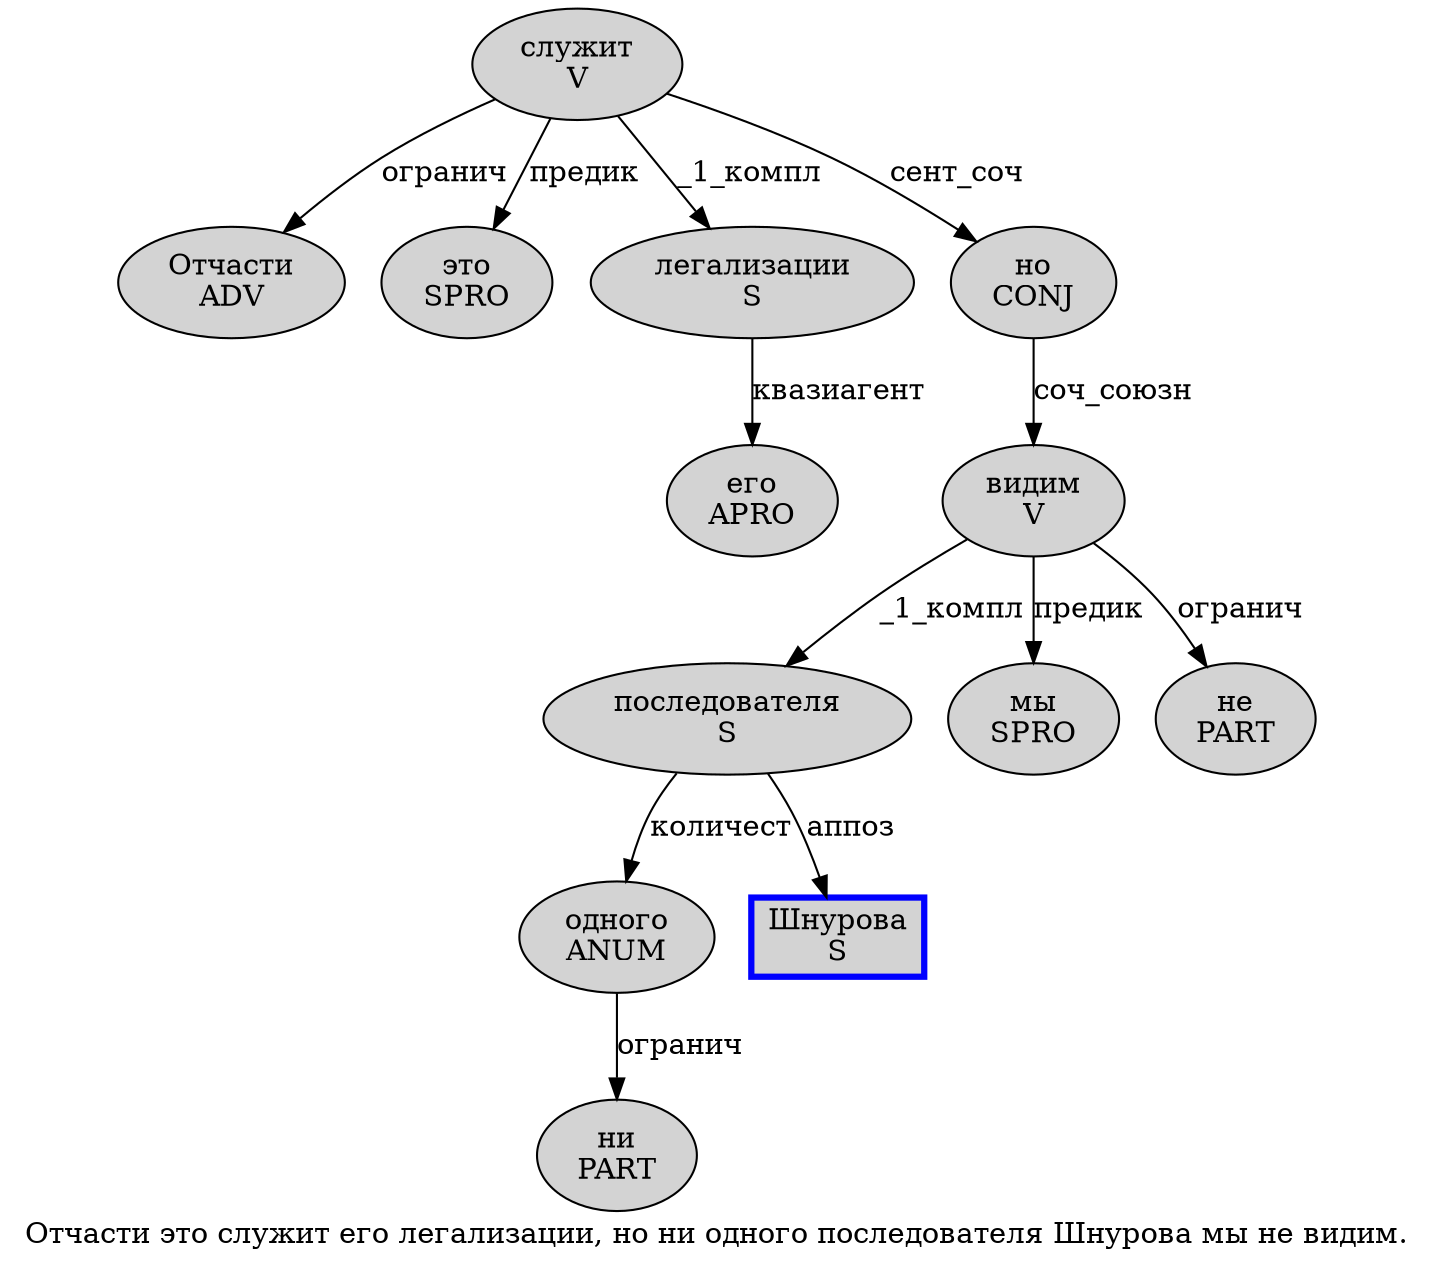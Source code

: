 digraph SENTENCE_284 {
	graph [label="Отчасти это служит его легализации, но ни одного последователя Шнурова мы не видим."]
	node [style=filled]
		0 [label="Отчасти
ADV" color="" fillcolor=lightgray penwidth=1 shape=ellipse]
		1 [label="это
SPRO" color="" fillcolor=lightgray penwidth=1 shape=ellipse]
		2 [label="служит
V" color="" fillcolor=lightgray penwidth=1 shape=ellipse]
		3 [label="его
APRO" color="" fillcolor=lightgray penwidth=1 shape=ellipse]
		4 [label="легализации
S" color="" fillcolor=lightgray penwidth=1 shape=ellipse]
		6 [label="но
CONJ" color="" fillcolor=lightgray penwidth=1 shape=ellipse]
		7 [label="ни
PART" color="" fillcolor=lightgray penwidth=1 shape=ellipse]
		8 [label="одного
ANUM" color="" fillcolor=lightgray penwidth=1 shape=ellipse]
		9 [label="последователя
S" color="" fillcolor=lightgray penwidth=1 shape=ellipse]
		10 [label="Шнурова
S" color=blue fillcolor=lightgray penwidth=3 shape=box]
		11 [label="мы
SPRO" color="" fillcolor=lightgray penwidth=1 shape=ellipse]
		12 [label="не
PART" color="" fillcolor=lightgray penwidth=1 shape=ellipse]
		13 [label="видим
V" color="" fillcolor=lightgray penwidth=1 shape=ellipse]
			13 -> 9 [label="_1_компл"]
			13 -> 11 [label="предик"]
			13 -> 12 [label="огранич"]
			6 -> 13 [label="соч_союзн"]
			9 -> 8 [label="количест"]
			9 -> 10 [label="аппоз"]
			4 -> 3 [label="квазиагент"]
			8 -> 7 [label="огранич"]
			2 -> 0 [label="огранич"]
			2 -> 1 [label="предик"]
			2 -> 4 [label="_1_компл"]
			2 -> 6 [label="сент_соч"]
}